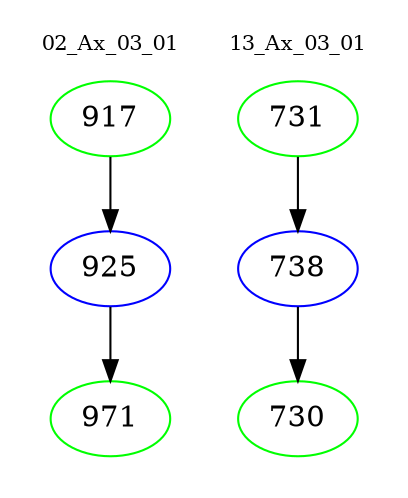 digraph{
subgraph cluster_0 {
color = white
label = "02_Ax_03_01";
fontsize=10;
T0_917 [label="917", color="green"]
T0_917 -> T0_925 [color="black"]
T0_925 [label="925", color="blue"]
T0_925 -> T0_971 [color="black"]
T0_971 [label="971", color="green"]
}
subgraph cluster_1 {
color = white
label = "13_Ax_03_01";
fontsize=10;
T1_731 [label="731", color="green"]
T1_731 -> T1_738 [color="black"]
T1_738 [label="738", color="blue"]
T1_738 -> T1_730 [color="black"]
T1_730 [label="730", color="green"]
}
}
